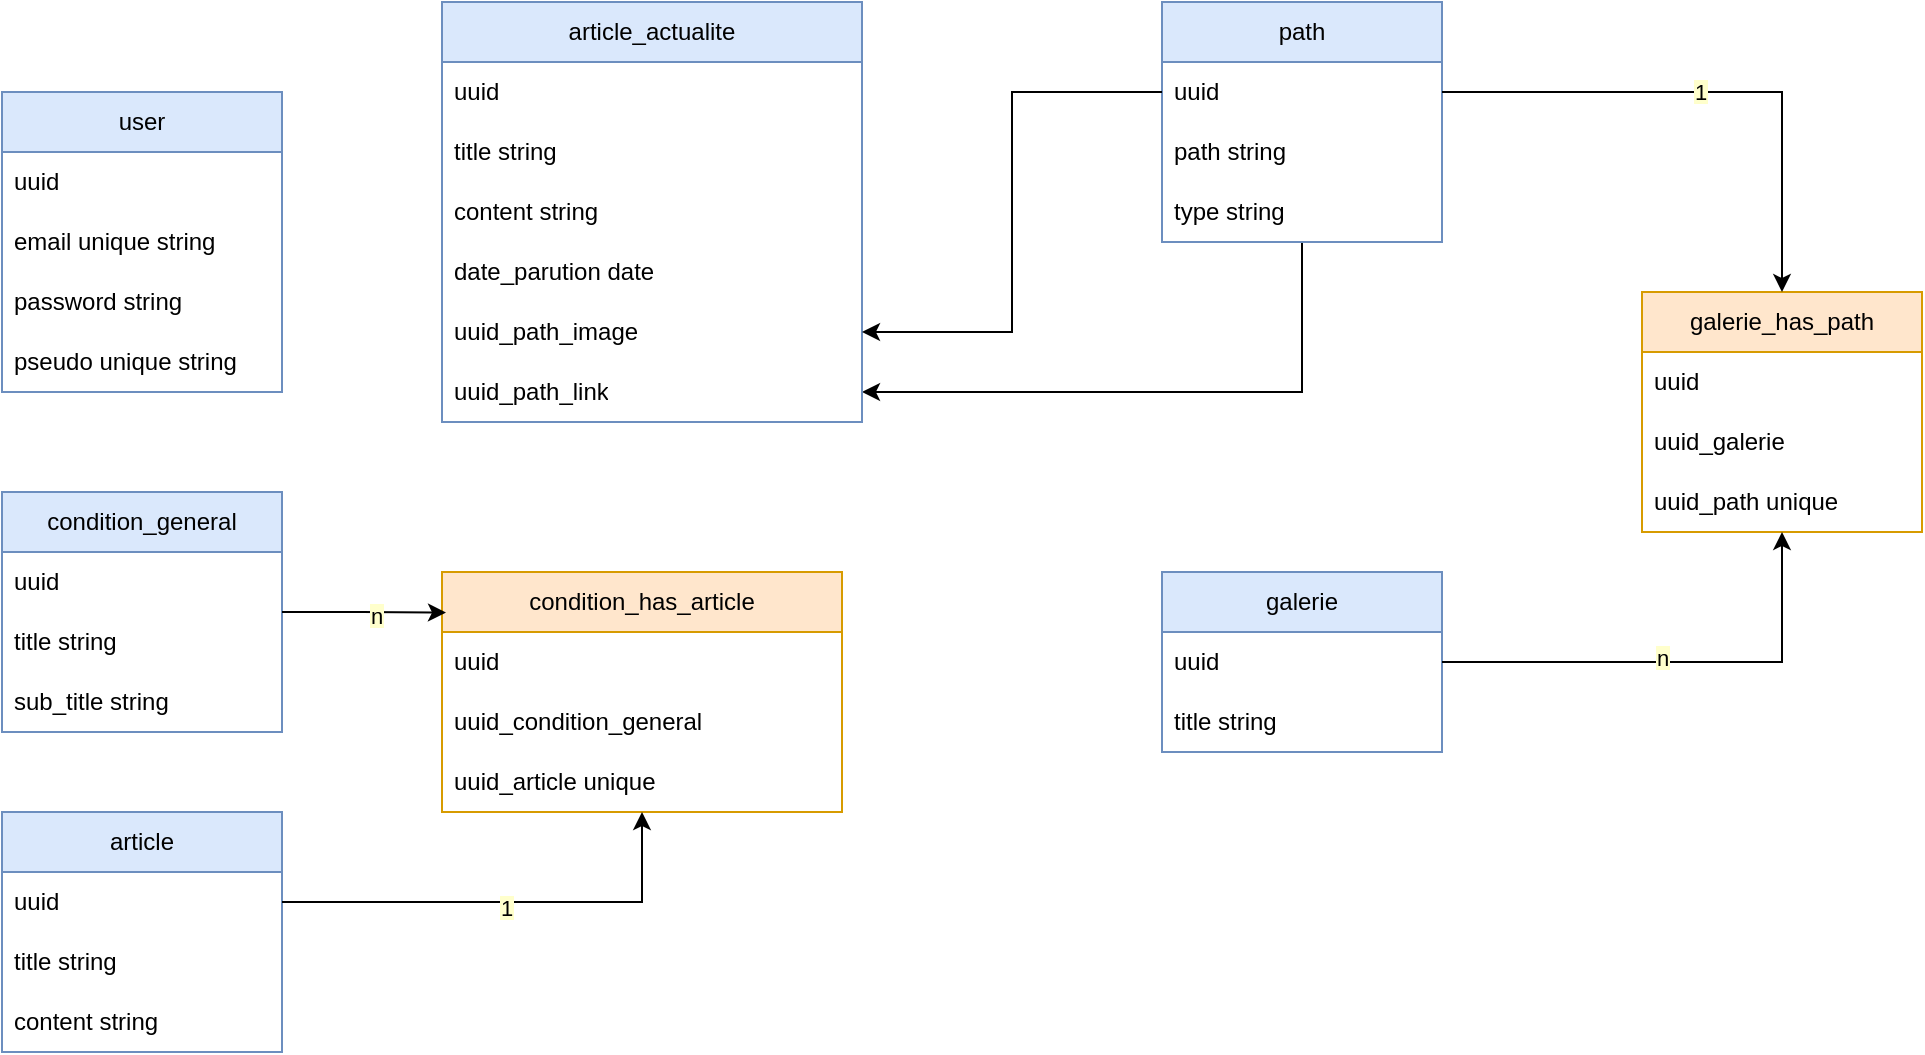 <mxfile version="26.0.6">
  <diagram name="Page-1" id="KYouXPH9uIFMr2FefxCm">
    <mxGraphModel dx="1434" dy="720" grid="1" gridSize="10" guides="1" tooltips="1" connect="1" arrows="1" fold="1" page="1" pageScale="1" pageWidth="827" pageHeight="1169" math="0" shadow="0">
      <root>
        <mxCell id="0" />
        <mxCell id="1" parent="0" />
        <mxCell id="Oznc7GVB43sZqRwMuJDg-1" value="user" style="swimlane;fontStyle=0;childLayout=stackLayout;horizontal=1;startSize=30;horizontalStack=0;resizeParent=1;resizeParentMax=0;resizeLast=0;collapsible=1;marginBottom=0;whiteSpace=wrap;html=1;fillColor=#dae8fc;strokeColor=#6c8ebf;" vertex="1" parent="1">
          <mxGeometry x="60" y="80" width="140" height="150" as="geometry" />
        </mxCell>
        <mxCell id="Oznc7GVB43sZqRwMuJDg-2" value="uuid" style="text;strokeColor=none;fillColor=none;align=left;verticalAlign=middle;spacingLeft=4;spacingRight=4;overflow=hidden;points=[[0,0.5],[1,0.5]];portConstraint=eastwest;rotatable=0;whiteSpace=wrap;html=1;" vertex="1" parent="Oznc7GVB43sZqRwMuJDg-1">
          <mxGeometry y="30" width="140" height="30" as="geometry" />
        </mxCell>
        <mxCell id="Oznc7GVB43sZqRwMuJDg-3" value="email unique string" style="text;strokeColor=none;fillColor=none;align=left;verticalAlign=middle;spacingLeft=4;spacingRight=4;overflow=hidden;points=[[0,0.5],[1,0.5]];portConstraint=eastwest;rotatable=0;whiteSpace=wrap;html=1;" vertex="1" parent="Oznc7GVB43sZqRwMuJDg-1">
          <mxGeometry y="60" width="140" height="30" as="geometry" />
        </mxCell>
        <mxCell id="Oznc7GVB43sZqRwMuJDg-4" value="password string" style="text;strokeColor=none;fillColor=none;align=left;verticalAlign=middle;spacingLeft=4;spacingRight=4;overflow=hidden;points=[[0,0.5],[1,0.5]];portConstraint=eastwest;rotatable=0;whiteSpace=wrap;html=1;" vertex="1" parent="Oznc7GVB43sZqRwMuJDg-1">
          <mxGeometry y="90" width="140" height="30" as="geometry" />
        </mxCell>
        <mxCell id="Oznc7GVB43sZqRwMuJDg-5" value="pseudo unique string" style="text;strokeColor=none;fillColor=none;align=left;verticalAlign=middle;spacingLeft=4;spacingRight=4;overflow=hidden;points=[[0,0.5],[1,0.5]];portConstraint=eastwest;rotatable=0;whiteSpace=wrap;html=1;" vertex="1" parent="Oznc7GVB43sZqRwMuJDg-1">
          <mxGeometry y="120" width="140" height="30" as="geometry" />
        </mxCell>
        <mxCell id="Oznc7GVB43sZqRwMuJDg-6" value="condition_general" style="swimlane;fontStyle=0;childLayout=stackLayout;horizontal=1;startSize=30;horizontalStack=0;resizeParent=1;resizeParentMax=0;resizeLast=0;collapsible=1;marginBottom=0;whiteSpace=wrap;html=1;fillColor=#dae8fc;strokeColor=#6c8ebf;" vertex="1" parent="1">
          <mxGeometry x="60" y="280" width="140" height="120" as="geometry" />
        </mxCell>
        <mxCell id="Oznc7GVB43sZqRwMuJDg-7" value="uuid" style="text;strokeColor=none;fillColor=none;align=left;verticalAlign=middle;spacingLeft=4;spacingRight=4;overflow=hidden;points=[[0,0.5],[1,0.5]];portConstraint=eastwest;rotatable=0;whiteSpace=wrap;html=1;" vertex="1" parent="Oznc7GVB43sZqRwMuJDg-6">
          <mxGeometry y="30" width="140" height="30" as="geometry" />
        </mxCell>
        <mxCell id="Oznc7GVB43sZqRwMuJDg-8" value="title string" style="text;strokeColor=none;fillColor=none;align=left;verticalAlign=middle;spacingLeft=4;spacingRight=4;overflow=hidden;points=[[0,0.5],[1,0.5]];portConstraint=eastwest;rotatable=0;whiteSpace=wrap;html=1;" vertex="1" parent="Oznc7GVB43sZqRwMuJDg-6">
          <mxGeometry y="60" width="140" height="30" as="geometry" />
        </mxCell>
        <mxCell id="Oznc7GVB43sZqRwMuJDg-9" value="sub_title string" style="text;strokeColor=none;fillColor=none;align=left;verticalAlign=middle;spacingLeft=4;spacingRight=4;overflow=hidden;points=[[0,0.5],[1,0.5]];portConstraint=eastwest;rotatable=0;whiteSpace=wrap;html=1;" vertex="1" parent="Oznc7GVB43sZqRwMuJDg-6">
          <mxGeometry y="90" width="140" height="30" as="geometry" />
        </mxCell>
        <mxCell id="Oznc7GVB43sZqRwMuJDg-44" style="edgeStyle=orthogonalEdgeStyle;rounded=0;orthogonalLoop=1;jettySize=auto;html=1;" edge="1" parent="1" source="Oznc7GVB43sZqRwMuJDg-10" target="Oznc7GVB43sZqRwMuJDg-34">
          <mxGeometry relative="1" as="geometry" />
        </mxCell>
        <mxCell id="Oznc7GVB43sZqRwMuJDg-10" value="path" style="swimlane;fontStyle=0;childLayout=stackLayout;horizontal=1;startSize=30;horizontalStack=0;resizeParent=1;resizeParentMax=0;resizeLast=0;collapsible=1;marginBottom=0;whiteSpace=wrap;html=1;fillColor=#dae8fc;strokeColor=#6c8ebf;" vertex="1" parent="1">
          <mxGeometry x="640" y="35" width="140" height="120" as="geometry" />
        </mxCell>
        <mxCell id="Oznc7GVB43sZqRwMuJDg-11" value="uuid" style="text;strokeColor=none;fillColor=none;align=left;verticalAlign=middle;spacingLeft=4;spacingRight=4;overflow=hidden;points=[[0,0.5],[1,0.5]];portConstraint=eastwest;rotatable=0;whiteSpace=wrap;html=1;" vertex="1" parent="Oznc7GVB43sZqRwMuJDg-10">
          <mxGeometry y="30" width="140" height="30" as="geometry" />
        </mxCell>
        <mxCell id="Oznc7GVB43sZqRwMuJDg-12" value="path string" style="text;strokeColor=none;fillColor=none;align=left;verticalAlign=middle;spacingLeft=4;spacingRight=4;overflow=hidden;points=[[0,0.5],[1,0.5]];portConstraint=eastwest;rotatable=0;whiteSpace=wrap;html=1;" vertex="1" parent="Oznc7GVB43sZqRwMuJDg-10">
          <mxGeometry y="60" width="140" height="30" as="geometry" />
        </mxCell>
        <mxCell id="Oznc7GVB43sZqRwMuJDg-13" value="type string" style="text;strokeColor=none;fillColor=none;align=left;verticalAlign=middle;spacingLeft=4;spacingRight=4;overflow=hidden;points=[[0,0.5],[1,0.5]];portConstraint=eastwest;rotatable=0;whiteSpace=wrap;html=1;" vertex="1" parent="Oznc7GVB43sZqRwMuJDg-10">
          <mxGeometry y="90" width="140" height="30" as="geometry" />
        </mxCell>
        <mxCell id="Oznc7GVB43sZqRwMuJDg-14" value="article_actualite" style="swimlane;fontStyle=0;childLayout=stackLayout;horizontal=1;startSize=30;horizontalStack=0;resizeParent=1;resizeParentMax=0;resizeLast=0;collapsible=1;marginBottom=0;whiteSpace=wrap;html=1;fillColor=#dae8fc;strokeColor=#6c8ebf;" vertex="1" parent="1">
          <mxGeometry x="280" y="35" width="210" height="210" as="geometry" />
        </mxCell>
        <mxCell id="Oznc7GVB43sZqRwMuJDg-15" value="uuid" style="text;strokeColor=none;fillColor=none;align=left;verticalAlign=middle;spacingLeft=4;spacingRight=4;overflow=hidden;points=[[0,0.5],[1,0.5]];portConstraint=eastwest;rotatable=0;whiteSpace=wrap;html=1;" vertex="1" parent="Oznc7GVB43sZqRwMuJDg-14">
          <mxGeometry y="30" width="210" height="30" as="geometry" />
        </mxCell>
        <mxCell id="Oznc7GVB43sZqRwMuJDg-41" value="title string" style="text;strokeColor=none;fillColor=none;align=left;verticalAlign=middle;spacingLeft=4;spacingRight=4;overflow=hidden;points=[[0,0.5],[1,0.5]];portConstraint=eastwest;rotatable=0;whiteSpace=wrap;html=1;" vertex="1" parent="Oznc7GVB43sZqRwMuJDg-14">
          <mxGeometry y="60" width="210" height="30" as="geometry" />
        </mxCell>
        <mxCell id="Oznc7GVB43sZqRwMuJDg-42" value="content string" style="text;strokeColor=none;fillColor=none;align=left;verticalAlign=middle;spacingLeft=4;spacingRight=4;overflow=hidden;points=[[0,0.5],[1,0.5]];portConstraint=eastwest;rotatable=0;whiteSpace=wrap;html=1;" vertex="1" parent="Oznc7GVB43sZqRwMuJDg-14">
          <mxGeometry y="90" width="210" height="30" as="geometry" />
        </mxCell>
        <mxCell id="Oznc7GVB43sZqRwMuJDg-16" value="date_parution date" style="text;strokeColor=none;fillColor=none;align=left;verticalAlign=middle;spacingLeft=4;spacingRight=4;overflow=hidden;points=[[0,0.5],[1,0.5]];portConstraint=eastwest;rotatable=0;whiteSpace=wrap;html=1;" vertex="1" parent="Oznc7GVB43sZqRwMuJDg-14">
          <mxGeometry y="120" width="210" height="30" as="geometry" />
        </mxCell>
        <mxCell id="Oznc7GVB43sZqRwMuJDg-17" value="uuid_path_image" style="text;strokeColor=none;fillColor=none;align=left;verticalAlign=middle;spacingLeft=4;spacingRight=4;overflow=hidden;points=[[0,0.5],[1,0.5]];portConstraint=eastwest;rotatable=0;whiteSpace=wrap;html=1;" vertex="1" parent="Oznc7GVB43sZqRwMuJDg-14">
          <mxGeometry y="150" width="210" height="30" as="geometry" />
        </mxCell>
        <mxCell id="Oznc7GVB43sZqRwMuJDg-34" value="uuid_path_link" style="text;strokeColor=none;fillColor=none;align=left;verticalAlign=middle;spacingLeft=4;spacingRight=4;overflow=hidden;points=[[0,0.5],[1,0.5]];portConstraint=eastwest;rotatable=0;whiteSpace=wrap;html=1;" vertex="1" parent="Oznc7GVB43sZqRwMuJDg-14">
          <mxGeometry y="180" width="210" height="30" as="geometry" />
        </mxCell>
        <mxCell id="Oznc7GVB43sZqRwMuJDg-18" value="article" style="swimlane;fontStyle=0;childLayout=stackLayout;horizontal=1;startSize=30;horizontalStack=0;resizeParent=1;resizeParentMax=0;resizeLast=0;collapsible=1;marginBottom=0;whiteSpace=wrap;html=1;fillColor=#dae8fc;strokeColor=#6c8ebf;" vertex="1" parent="1">
          <mxGeometry x="60" y="440" width="140" height="120" as="geometry" />
        </mxCell>
        <mxCell id="Oznc7GVB43sZqRwMuJDg-19" value="uuid" style="text;strokeColor=none;fillColor=none;align=left;verticalAlign=middle;spacingLeft=4;spacingRight=4;overflow=hidden;points=[[0,0.5],[1,0.5]];portConstraint=eastwest;rotatable=0;whiteSpace=wrap;html=1;" vertex="1" parent="Oznc7GVB43sZqRwMuJDg-18">
          <mxGeometry y="30" width="140" height="30" as="geometry" />
        </mxCell>
        <mxCell id="Oznc7GVB43sZqRwMuJDg-20" value="title string" style="text;strokeColor=none;fillColor=none;align=left;verticalAlign=middle;spacingLeft=4;spacingRight=4;overflow=hidden;points=[[0,0.5],[1,0.5]];portConstraint=eastwest;rotatable=0;whiteSpace=wrap;html=1;" vertex="1" parent="Oznc7GVB43sZqRwMuJDg-18">
          <mxGeometry y="60" width="140" height="30" as="geometry" />
        </mxCell>
        <mxCell id="Oznc7GVB43sZqRwMuJDg-21" value="content string" style="text;strokeColor=none;fillColor=none;align=left;verticalAlign=middle;spacingLeft=4;spacingRight=4;overflow=hidden;points=[[0,0.5],[1,0.5]];portConstraint=eastwest;rotatable=0;whiteSpace=wrap;html=1;" vertex="1" parent="Oznc7GVB43sZqRwMuJDg-18">
          <mxGeometry y="90" width="140" height="30" as="geometry" />
        </mxCell>
        <mxCell id="Oznc7GVB43sZqRwMuJDg-22" value="condition_has_article" style="swimlane;fontStyle=0;childLayout=stackLayout;horizontal=1;startSize=30;horizontalStack=0;resizeParent=1;resizeParentMax=0;resizeLast=0;collapsible=1;marginBottom=0;whiteSpace=wrap;html=1;fillColor=#ffe6cc;strokeColor=#d79b00;" vertex="1" parent="1">
          <mxGeometry x="280" y="320" width="200" height="120" as="geometry" />
        </mxCell>
        <mxCell id="Oznc7GVB43sZqRwMuJDg-23" value="uuid" style="text;strokeColor=none;fillColor=none;align=left;verticalAlign=middle;spacingLeft=4;spacingRight=4;overflow=hidden;points=[[0,0.5],[1,0.5]];portConstraint=eastwest;rotatable=0;whiteSpace=wrap;html=1;" vertex="1" parent="Oznc7GVB43sZqRwMuJDg-22">
          <mxGeometry y="30" width="200" height="30" as="geometry" />
        </mxCell>
        <mxCell id="Oznc7GVB43sZqRwMuJDg-24" value="uuid_condition_general" style="text;strokeColor=none;fillColor=none;align=left;verticalAlign=middle;spacingLeft=4;spacingRight=4;overflow=hidden;points=[[0,0.5],[1,0.5]];portConstraint=eastwest;rotatable=0;whiteSpace=wrap;html=1;" vertex="1" parent="Oznc7GVB43sZqRwMuJDg-22">
          <mxGeometry y="60" width="200" height="30" as="geometry" />
        </mxCell>
        <mxCell id="Oznc7GVB43sZqRwMuJDg-25" value="uuid_article unique" style="text;strokeColor=none;fillColor=none;align=left;verticalAlign=middle;spacingLeft=4;spacingRight=4;overflow=hidden;points=[[0,0.5],[1,0.5]];portConstraint=eastwest;rotatable=0;whiteSpace=wrap;html=1;" vertex="1" parent="Oznc7GVB43sZqRwMuJDg-22">
          <mxGeometry y="90" width="200" height="30" as="geometry" />
        </mxCell>
        <mxCell id="Oznc7GVB43sZqRwMuJDg-26" style="edgeStyle=orthogonalEdgeStyle;rounded=0;orthogonalLoop=1;jettySize=auto;html=1;entryX=0.01;entryY=0.169;entryDx=0;entryDy=0;entryPerimeter=0;" edge="1" parent="1" source="Oznc7GVB43sZqRwMuJDg-6" target="Oznc7GVB43sZqRwMuJDg-22">
          <mxGeometry relative="1" as="geometry" />
        </mxCell>
        <mxCell id="Oznc7GVB43sZqRwMuJDg-27" value="&lt;span style=&quot;background-color: rgb(255, 255, 204);&quot;&gt;n&lt;/span&gt;" style="edgeLabel;html=1;align=center;verticalAlign=middle;resizable=0;points=[];" vertex="1" connectable="0" parent="Oznc7GVB43sZqRwMuJDg-26">
          <mxGeometry x="0.508" y="-1" relative="1" as="geometry">
            <mxPoint x="-15" as="offset" />
          </mxGeometry>
        </mxCell>
        <mxCell id="Oznc7GVB43sZqRwMuJDg-28" style="edgeStyle=orthogonalEdgeStyle;rounded=0;orthogonalLoop=1;jettySize=auto;html=1;" edge="1" parent="1" source="Oznc7GVB43sZqRwMuJDg-19" target="Oznc7GVB43sZqRwMuJDg-22">
          <mxGeometry relative="1" as="geometry" />
        </mxCell>
        <mxCell id="Oznc7GVB43sZqRwMuJDg-29" value="&lt;span style=&quot;background-color: rgb(255, 255, 204);&quot;&gt;1&lt;/span&gt;" style="edgeLabel;html=1;align=center;verticalAlign=middle;resizable=0;points=[];" vertex="1" connectable="0" parent="Oznc7GVB43sZqRwMuJDg-28">
          <mxGeometry x="-0.008" y="-3" relative="1" as="geometry">
            <mxPoint as="offset" />
          </mxGeometry>
        </mxCell>
        <mxCell id="Oznc7GVB43sZqRwMuJDg-43" style="edgeStyle=orthogonalEdgeStyle;rounded=0;orthogonalLoop=1;jettySize=auto;html=1;" edge="1" parent="1" source="Oznc7GVB43sZqRwMuJDg-11" target="Oznc7GVB43sZqRwMuJDg-17">
          <mxGeometry relative="1" as="geometry" />
        </mxCell>
        <mxCell id="Oznc7GVB43sZqRwMuJDg-46" value="galerie" style="swimlane;fontStyle=0;childLayout=stackLayout;horizontal=1;startSize=30;horizontalStack=0;resizeParent=1;resizeParentMax=0;resizeLast=0;collapsible=1;marginBottom=0;whiteSpace=wrap;html=1;fillColor=#dae8fc;strokeColor=#6c8ebf;" vertex="1" parent="1">
          <mxGeometry x="640" y="320" width="140" height="90" as="geometry" />
        </mxCell>
        <mxCell id="Oznc7GVB43sZqRwMuJDg-47" value="uuid" style="text;strokeColor=none;fillColor=none;align=left;verticalAlign=middle;spacingLeft=4;spacingRight=4;overflow=hidden;points=[[0,0.5],[1,0.5]];portConstraint=eastwest;rotatable=0;whiteSpace=wrap;html=1;" vertex="1" parent="Oznc7GVB43sZqRwMuJDg-46">
          <mxGeometry y="30" width="140" height="30" as="geometry" />
        </mxCell>
        <mxCell id="Oznc7GVB43sZqRwMuJDg-48" value="title string" style="text;strokeColor=none;fillColor=none;align=left;verticalAlign=middle;spacingLeft=4;spacingRight=4;overflow=hidden;points=[[0,0.5],[1,0.5]];portConstraint=eastwest;rotatable=0;whiteSpace=wrap;html=1;" vertex="1" parent="Oznc7GVB43sZqRwMuJDg-46">
          <mxGeometry y="60" width="140" height="30" as="geometry" />
        </mxCell>
        <mxCell id="Oznc7GVB43sZqRwMuJDg-50" value="galerie_has_path" style="swimlane;fontStyle=0;childLayout=stackLayout;horizontal=1;startSize=30;horizontalStack=0;resizeParent=1;resizeParentMax=0;resizeLast=0;collapsible=1;marginBottom=0;whiteSpace=wrap;html=1;fillColor=#ffe6cc;strokeColor=#d79b00;" vertex="1" parent="1">
          <mxGeometry x="880" y="180" width="140" height="120" as="geometry" />
        </mxCell>
        <mxCell id="Oznc7GVB43sZqRwMuJDg-51" value="uuid" style="text;strokeColor=none;fillColor=none;align=left;verticalAlign=middle;spacingLeft=4;spacingRight=4;overflow=hidden;points=[[0,0.5],[1,0.5]];portConstraint=eastwest;rotatable=0;whiteSpace=wrap;html=1;" vertex="1" parent="Oznc7GVB43sZqRwMuJDg-50">
          <mxGeometry y="30" width="140" height="30" as="geometry" />
        </mxCell>
        <mxCell id="Oznc7GVB43sZqRwMuJDg-52" value="uuid_galerie" style="text;strokeColor=none;fillColor=none;align=left;verticalAlign=middle;spacingLeft=4;spacingRight=4;overflow=hidden;points=[[0,0.5],[1,0.5]];portConstraint=eastwest;rotatable=0;whiteSpace=wrap;html=1;" vertex="1" parent="Oznc7GVB43sZqRwMuJDg-50">
          <mxGeometry y="60" width="140" height="30" as="geometry" />
        </mxCell>
        <mxCell id="Oznc7GVB43sZqRwMuJDg-53" value="uuid_path unique" style="text;strokeColor=none;fillColor=none;align=left;verticalAlign=middle;spacingLeft=4;spacingRight=4;overflow=hidden;points=[[0,0.5],[1,0.5]];portConstraint=eastwest;rotatable=0;whiteSpace=wrap;html=1;" vertex="1" parent="Oznc7GVB43sZqRwMuJDg-50">
          <mxGeometry y="90" width="140" height="30" as="geometry" />
        </mxCell>
        <mxCell id="Oznc7GVB43sZqRwMuJDg-54" style="edgeStyle=orthogonalEdgeStyle;rounded=0;orthogonalLoop=1;jettySize=auto;html=1;" edge="1" parent="1" source="Oznc7GVB43sZqRwMuJDg-11" target="Oznc7GVB43sZqRwMuJDg-50">
          <mxGeometry relative="1" as="geometry" />
        </mxCell>
        <mxCell id="Oznc7GVB43sZqRwMuJDg-55" value="&lt;span style=&quot;background-color: rgb(255, 255, 204);&quot;&gt;1&lt;/span&gt;" style="edgeLabel;html=1;align=center;verticalAlign=middle;resizable=0;points=[];" vertex="1" connectable="0" parent="Oznc7GVB43sZqRwMuJDg-54">
          <mxGeometry x="-0.044" relative="1" as="geometry">
            <mxPoint as="offset" />
          </mxGeometry>
        </mxCell>
        <mxCell id="Oznc7GVB43sZqRwMuJDg-56" style="edgeStyle=orthogonalEdgeStyle;rounded=0;orthogonalLoop=1;jettySize=auto;html=1;" edge="1" parent="1" source="Oznc7GVB43sZqRwMuJDg-47" target="Oznc7GVB43sZqRwMuJDg-50">
          <mxGeometry relative="1" as="geometry" />
        </mxCell>
        <mxCell id="Oznc7GVB43sZqRwMuJDg-57" value="&lt;span style=&quot;background-color: rgb(255, 255, 204);&quot;&gt;n&lt;/span&gt;" style="edgeLabel;html=1;align=center;verticalAlign=middle;resizable=0;points=[];" vertex="1" connectable="0" parent="Oznc7GVB43sZqRwMuJDg-56">
          <mxGeometry x="-0.064" y="2" relative="1" as="geometry">
            <mxPoint as="offset" />
          </mxGeometry>
        </mxCell>
      </root>
    </mxGraphModel>
  </diagram>
</mxfile>
